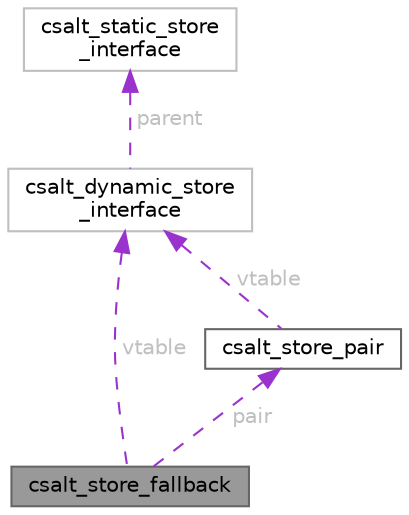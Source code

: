 digraph "csalt_store_fallback"
{
 // LATEX_PDF_SIZE
  bgcolor="transparent";
  edge [fontname=Helvetica,fontsize=10,labelfontname=Helvetica,labelfontsize=10];
  node [fontname=Helvetica,fontsize=10,shape=box,height=0.2,width=0.4];
  Node1 [id="Node000001",label="csalt_store_fallback",height=0.2,width=0.4,color="gray40", fillcolor="grey60", style="filled", fontcolor="black",tooltip="Implements a fallback mechanism for read operations."];
  Node2 -> Node1 [id="edge1_Node000001_Node000002",dir="back",color="darkorchid3",style="dashed",tooltip=" ",label=" vtable",fontcolor="grey" ];
  Node2 [id="Node000002",label="csalt_dynamic_store\l_interface",height=0.2,width=0.4,color="grey75", fillcolor="white", style="filled",URL="$structcsalt__dynamic__store__interface.html",tooltip=" "];
  Node3 -> Node2 [id="edge2_Node000002_Node000003",dir="back",color="darkorchid3",style="dashed",tooltip=" ",label=" parent",fontcolor="grey" ];
  Node3 [id="Node000003",label="csalt_static_store\l_interface",height=0.2,width=0.4,color="grey75", fillcolor="white", style="filled",URL="$structcsalt__static__store__interface.html",tooltip=" "];
  Node4 -> Node1 [id="edge3_Node000001_Node000004",dir="back",color="darkorchid3",style="dashed",tooltip=" ",label=" pair",fontcolor="grey" ];
  Node4 [id="Node000004",label="csalt_store_pair",height=0.2,width=0.4,color="gray40", fillcolor="white", style="filled",URL="$structcsalt__store__pair.html",tooltip="This type allows storing a pair of store and interacting with them as though they are a single store."];
  Node2 -> Node4 [id="edge4_Node000004_Node000002",dir="back",color="darkorchid3",style="dashed",tooltip=" ",label=" vtable",fontcolor="grey" ];
}

